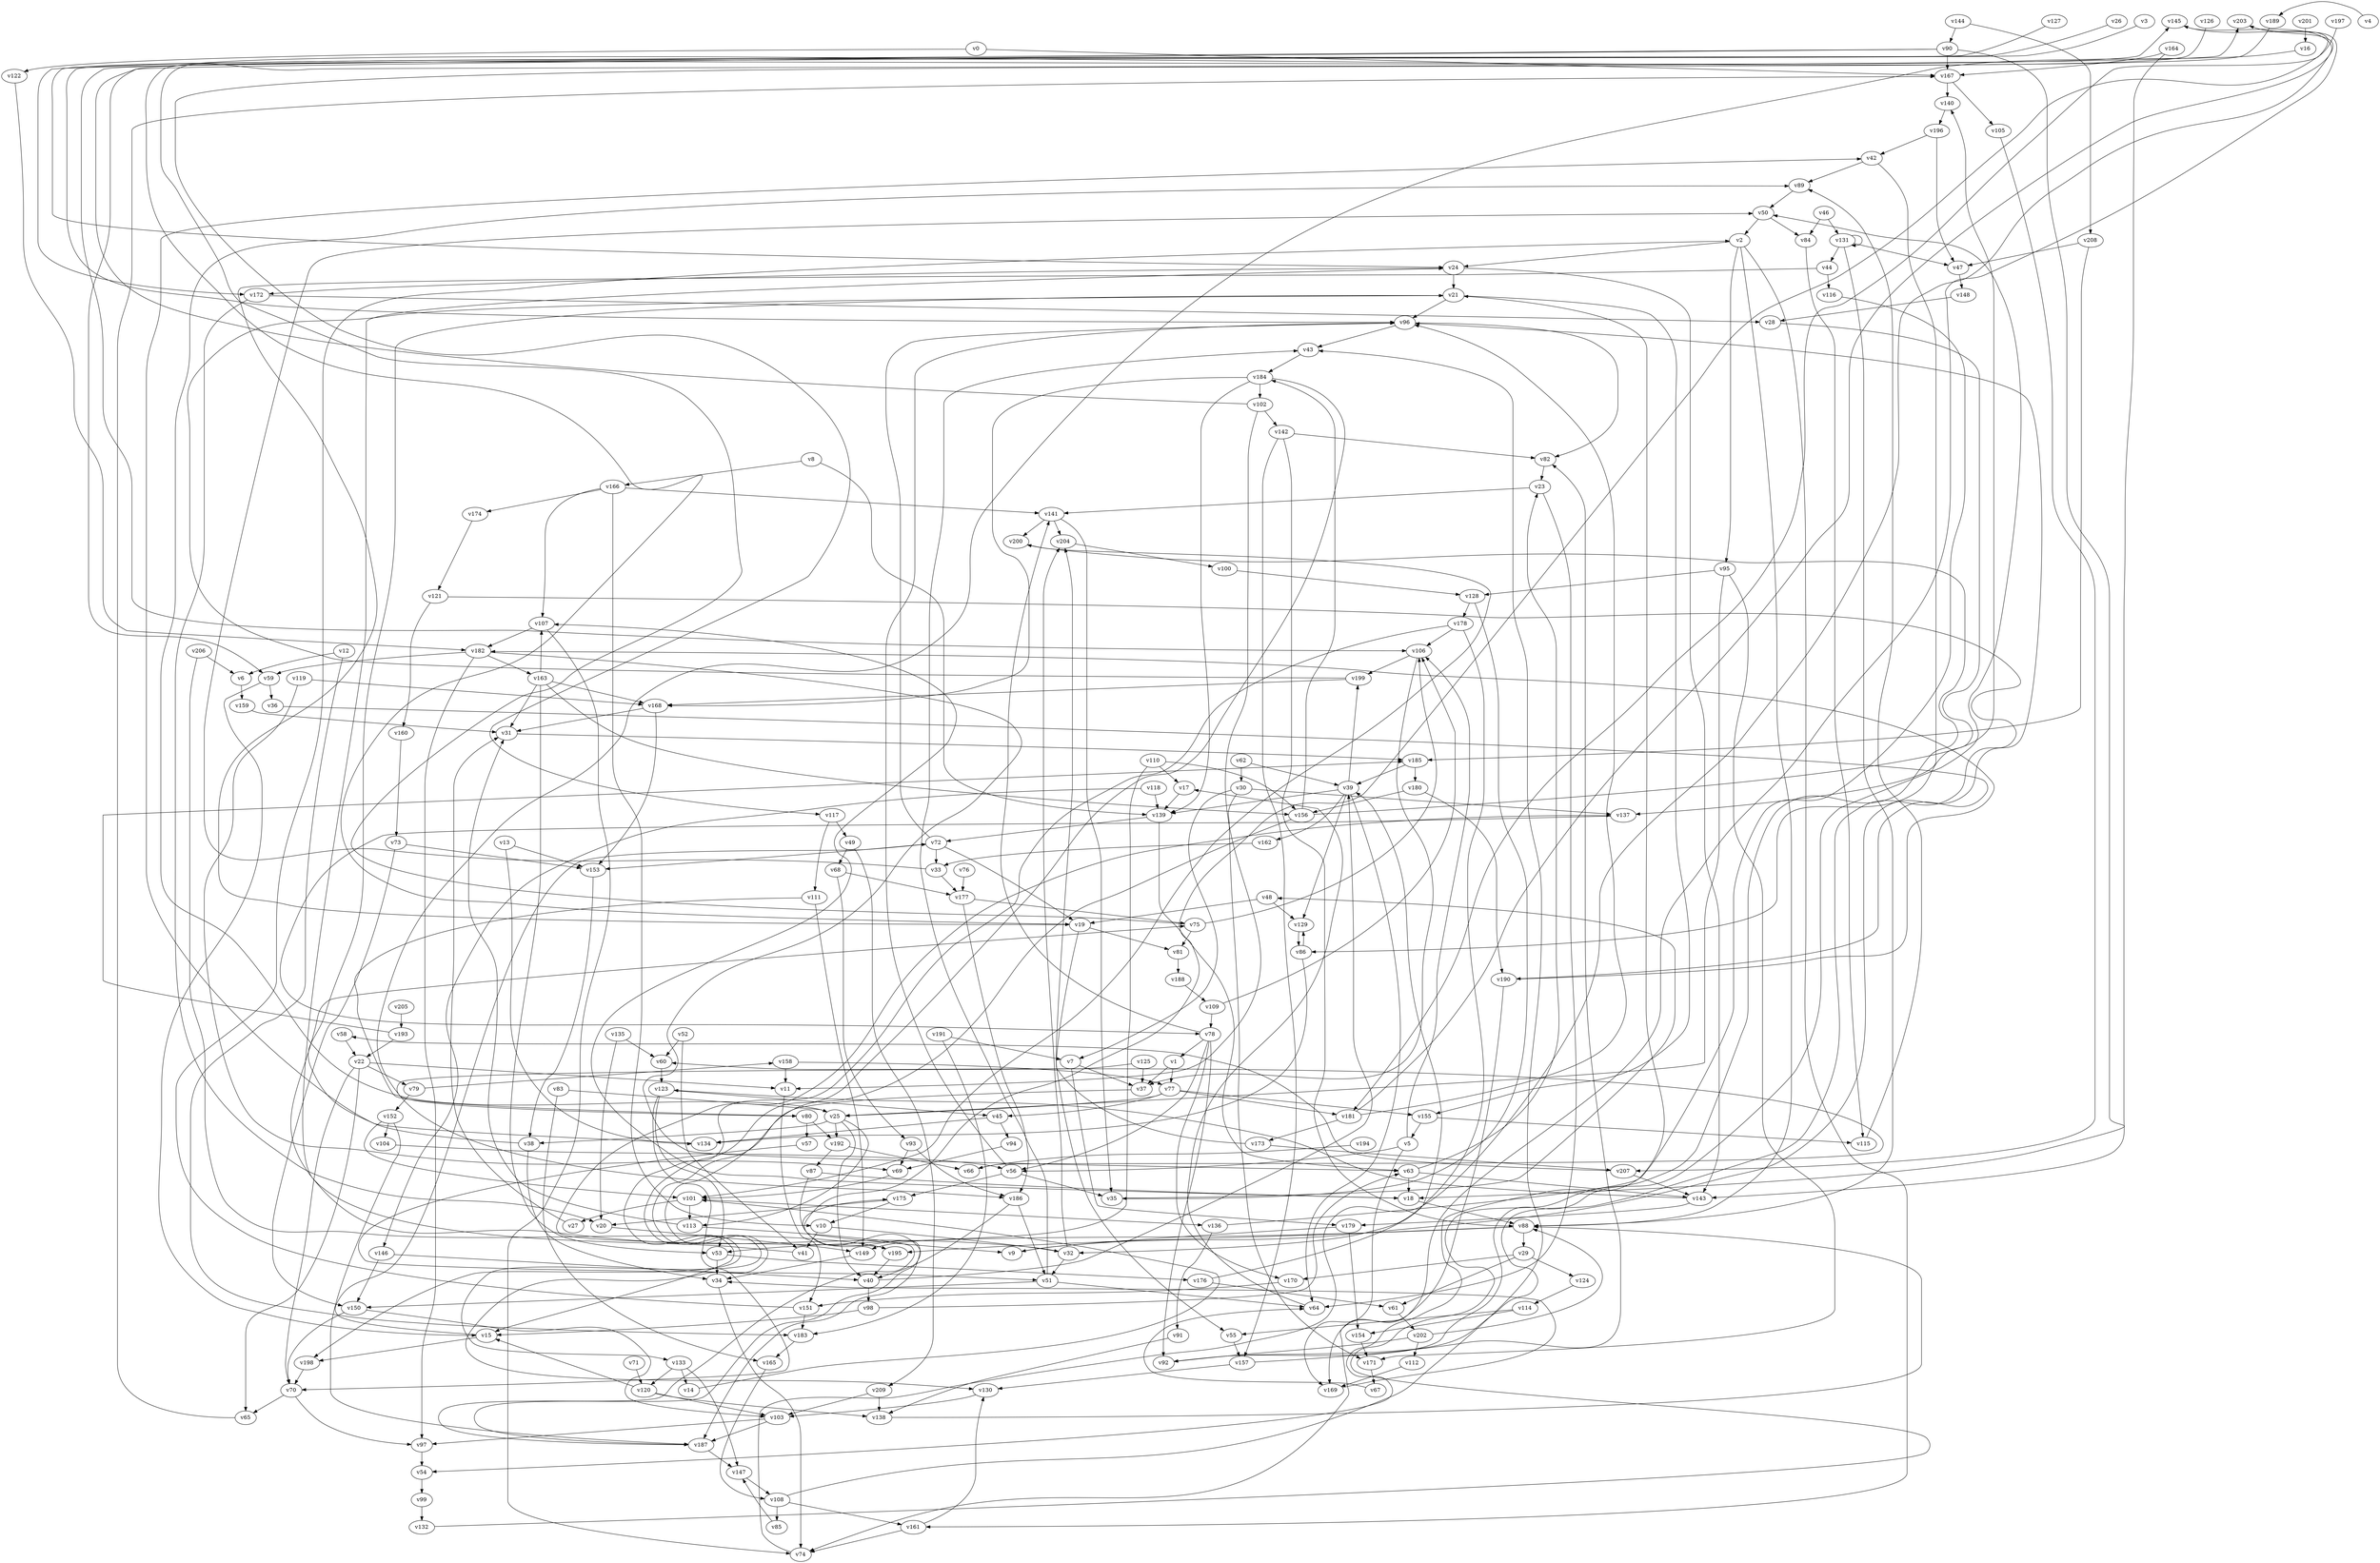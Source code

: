 // Benchmark game 311 - 210 vertices
// time_bound: 7
// targets: v156
digraph G {
    v0 [name="v0", player=0];
    v1 [name="v1", player=1];
    v2 [name="v2", player=0];
    v3 [name="v3", player=1];
    v4 [name="v4", player=0];
    v5 [name="v5", player=0];
    v6 [name="v6", player=0];
    v7 [name="v7", player=1];
    v8 [name="v8", player=1];
    v9 [name="v9", player=1];
    v10 [name="v10", player=0];
    v11 [name="v11", player=0];
    v12 [name="v12", player=1];
    v13 [name="v13", player=0];
    v14 [name="v14", player=1];
    v15 [name="v15", player=0];
    v16 [name="v16", player=1];
    v17 [name="v17", player=1];
    v18 [name="v18", player=1];
    v19 [name="v19", player=1];
    v20 [name="v20", player=0];
    v21 [name="v21", player=1];
    v22 [name="v22", player=1];
    v23 [name="v23", player=1];
    v24 [name="v24", player=0];
    v25 [name="v25", player=1];
    v26 [name="v26", player=0];
    v27 [name="v27", player=1];
    v28 [name="v28", player=0];
    v29 [name="v29", player=1];
    v30 [name="v30", player=0];
    v31 [name="v31", player=1];
    v32 [name="v32", player=1];
    v33 [name="v33", player=1];
    v34 [name="v34", player=1];
    v35 [name="v35", player=1];
    v36 [name="v36", player=1];
    v37 [name="v37", player=1];
    v38 [name="v38", player=1];
    v39 [name="v39", player=1];
    v40 [name="v40", player=1];
    v41 [name="v41", player=0];
    v42 [name="v42", player=1];
    v43 [name="v43", player=0];
    v44 [name="v44", player=0];
    v45 [name="v45", player=1];
    v46 [name="v46", player=1];
    v47 [name="v47", player=1];
    v48 [name="v48", player=0];
    v49 [name="v49", player=0];
    v50 [name="v50", player=0];
    v51 [name="v51", player=0];
    v52 [name="v52", player=0];
    v53 [name="v53", player=0];
    v54 [name="v54", player=1];
    v55 [name="v55", player=1];
    v56 [name="v56", player=0];
    v57 [name="v57", player=1];
    v58 [name="v58", player=1];
    v59 [name="v59", player=0];
    v60 [name="v60", player=1];
    v61 [name="v61", player=1];
    v62 [name="v62", player=0];
    v63 [name="v63", player=0];
    v64 [name="v64", player=1];
    v65 [name="v65", player=0];
    v66 [name="v66", player=0];
    v67 [name="v67", player=1];
    v68 [name="v68", player=1];
    v69 [name="v69", player=1];
    v70 [name="v70", player=1];
    v71 [name="v71", player=1];
    v72 [name="v72", player=0];
    v73 [name="v73", player=1];
    v74 [name="v74", player=0];
    v75 [name="v75", player=1];
    v76 [name="v76", player=0];
    v77 [name="v77", player=0];
    v78 [name="v78", player=1];
    v79 [name="v79", player=0];
    v80 [name="v80", player=0];
    v81 [name="v81", player=1];
    v82 [name="v82", player=1];
    v83 [name="v83", player=1];
    v84 [name="v84", player=1];
    v85 [name="v85", player=0];
    v86 [name="v86", player=1];
    v87 [name="v87", player=1];
    v88 [name="v88", player=1];
    v89 [name="v89", player=1];
    v90 [name="v90", player=1];
    v91 [name="v91", player=0];
    v92 [name="v92", player=1];
    v93 [name="v93", player=1];
    v94 [name="v94", player=0];
    v95 [name="v95", player=0];
    v96 [name="v96", player=1];
    v97 [name="v97", player=0];
    v98 [name="v98", player=0];
    v99 [name="v99", player=1];
    v100 [name="v100", player=1];
    v101 [name="v101", player=0];
    v102 [name="v102", player=0];
    v103 [name="v103", player=0];
    v104 [name="v104", player=0];
    v105 [name="v105", player=0];
    v106 [name="v106", player=0];
    v107 [name="v107", player=0];
    v108 [name="v108", player=1];
    v109 [name="v109", player=1];
    v110 [name="v110", player=0];
    v111 [name="v111", player=0];
    v112 [name="v112", player=0];
    v113 [name="v113", player=1];
    v114 [name="v114", player=0];
    v115 [name="v115", player=0];
    v116 [name="v116", player=0];
    v117 [name="v117", player=0];
    v118 [name="v118", player=1];
    v119 [name="v119", player=0];
    v120 [name="v120", player=1];
    v121 [name="v121", player=1];
    v122 [name="v122", player=0];
    v123 [name="v123", player=0];
    v124 [name="v124", player=0];
    v125 [name="v125", player=1];
    v126 [name="v126", player=0];
    v127 [name="v127", player=0];
    v128 [name="v128", player=0];
    v129 [name="v129", player=0];
    v130 [name="v130", player=0];
    v131 [name="v131", player=1];
    v132 [name="v132", player=0];
    v133 [name="v133", player=1];
    v134 [name="v134", player=0];
    v135 [name="v135", player=1];
    v136 [name="v136", player=1];
    v137 [name="v137", player=1];
    v138 [name="v138", player=1];
    v139 [name="v139", player=0];
    v140 [name="v140", player=0];
    v141 [name="v141", player=1];
    v142 [name="v142", player=1];
    v143 [name="v143", player=1];
    v144 [name="v144", player=1];
    v145 [name="v145", player=1];
    v146 [name="v146", player=0];
    v147 [name="v147", player=0];
    v148 [name="v148", player=0];
    v149 [name="v149", player=1];
    v150 [name="v150", player=1];
    v151 [name="v151", player=0];
    v152 [name="v152", player=0];
    v153 [name="v153", player=0];
    v154 [name="v154", player=1];
    v155 [name="v155", player=0];
    v156 [name="v156", player=1, target=1];
    v157 [name="v157", player=0];
    v158 [name="v158", player=1];
    v159 [name="v159", player=1];
    v160 [name="v160", player=1];
    v161 [name="v161", player=1];
    v162 [name="v162", player=0];
    v163 [name="v163", player=1];
    v164 [name="v164", player=0];
    v165 [name="v165", player=0];
    v166 [name="v166", player=0];
    v167 [name="v167", player=0];
    v168 [name="v168", player=0];
    v169 [name="v169", player=0];
    v170 [name="v170", player=1];
    v171 [name="v171", player=0];
    v172 [name="v172", player=1];
    v173 [name="v173", player=1];
    v174 [name="v174", player=0];
    v175 [name="v175", player=1];
    v176 [name="v176", player=0];
    v177 [name="v177", player=1];
    v178 [name="v178", player=0];
    v179 [name="v179", player=1];
    v180 [name="v180", player=0];
    v181 [name="v181", player=0];
    v182 [name="v182", player=0];
    v183 [name="v183", player=1];
    v184 [name="v184", player=0];
    v185 [name="v185", player=0];
    v186 [name="v186", player=0];
    v187 [name="v187", player=1];
    v188 [name="v188", player=0];
    v189 [name="v189", player=1];
    v190 [name="v190", player=0];
    v191 [name="v191", player=0];
    v192 [name="v192", player=0];
    v193 [name="v193", player=1];
    v194 [name="v194", player=1];
    v195 [name="v195", player=0];
    v196 [name="v196", player=0];
    v197 [name="v197", player=1];
    v198 [name="v198", player=0];
    v199 [name="v199", player=1];
    v200 [name="v200", player=0];
    v201 [name="v201", player=1];
    v202 [name="v202", player=0];
    v203 [name="v203", player=0];
    v204 [name="v204", player=1];
    v205 [name="v205", player=1];
    v206 [name="v206", player=1];
    v207 [name="v207", player=1];
    v208 [name="v208", player=1];
    v209 [name="v209", player=0];

    v0 -> v122;
    v1 -> v37;
    v2 -> v95;
    v3 -> v106 [constraint="t mod 4 == 2"];
    v4 -> v189 [constraint="t mod 2 == 1"];
    v5 -> v56;
    v6 -> v159;
    v7 -> v179;
    v8 -> v166;
    v9 -> v96 [constraint="t mod 2 == 0"];
    v10 -> v41;
    v11 -> v151;
    v12 -> v6;
    v13 -> v134;
    v14 -> v101 [constraint="t mod 3 == 0"];
    v15 -> v72 [constraint="t < 12"];
    v16 -> v186 [constraint="t >= 5"];
    v17 -> v139;
    v18 -> v107 [constraint="t mod 2 == 1"];
    v19 -> v55;
    v20 -> v149;
    v21 -> v96;
    v22 -> v65;
    v23 -> v141;
    v24 -> v172;
    v25 -> v113;
    v26 -> v96 [constraint="t < 8"];
    v27 -> v31;
    v28 -> v86 [constraint="t < 9"];
    v29 -> v61;
    v30 -> v7;
    v31 -> v185;
    v32 -> v75 [constraint="t >= 1"];
    v33 -> v177;
    v34 -> v74;
    v35 -> v48 [constraint="t >= 4"];
    v36 -> v190 [constraint="t mod 5 == 1"];
    v37 -> v133 [constraint="t < 12"];
    v38 -> v34;
    v39 -> v64;
    v40 -> v39;
    v41 -> v24;
    v42 -> v89;
    v43 -> v184;
    v44 -> v19 [constraint="t mod 2 == 1"];
    v45 -> v94;
    v46 -> v84;
    v47 -> v148;
    v48 -> v19;
    v49 -> v68;
    v50 -> v84;
    v51 -> v150;
    v52 -> v60;
    v53 -> v176;
    v54 -> v99;
    v55 -> v157;
    v56 -> v35;
    v57 -> v51 [constraint="t mod 4 == 1"];
    v58 -> v22;
    v59 -> v15;
    v60 -> v123;
    v61 -> v202;
    v62 -> v39;
    v63 -> v143;
    v64 -> v17 [constraint="t >= 4"];
    v65 -> v167;
    v66 -> v60 [constraint="t >= 5"];
    v67 -> v64 [constraint="t < 5"];
    v68 -> v177;
    v69 -> v101;
    v70 -> v97;
    v71 -> v120;
    v72 -> v96;
    v73 -> v153;
    v74 -> v145 [constraint="t >= 2"];
    v75 -> v203 [constraint="t < 14"];
    v76 -> v177;
    v77 -> v181;
    v78 -> v170;
    v79 -> v158 [constraint="t < 12"];
    v80 -> v192;
    v81 -> v188;
    v82 -> v23;
    v83 -> v25;
    v84 -> v115;
    v85 -> v147;
    v86 -> v134;
    v87 -> v18;
    v88 -> v195;
    v89 -> v50;
    v90 -> v167;
    v91 -> v138;
    v92 -> v50 [constraint="t < 5"];
    v93 -> v69;
    v94 -> v69;
    v95 -> v128;
    v96 -> v43;
    v97 -> v54;
    v98 -> v63;
    v99 -> v132;
    v100 -> v128;
    v101 -> v27;
    v102 -> v145 [constraint="t mod 3 == 1"];
    v103 -> v97;
    v104 -> v56;
    v105 -> v207;
    v106 -> v37;
    v107 -> v182;
    v108 -> v161;
    v109 -> v78;
    v110 -> v17;
    v111 -> v80 [constraint="t < 11"];
    v112 -> v169;
    v113 -> v187 [constraint="t mod 4 == 3"];
    v114 -> v55;
    v115 -> v89;
    v116 -> v54 [constraint="t < 11"];
    v117 -> v49;
    v118 -> v146 [constraint="t mod 5 == 2"];
    v119 -> v69;
    v120 -> v15 [constraint="t < 12"];
    v121 -> v92 [constraint="t < 10"];
    v122 -> v182 [constraint="t mod 2 == 1"];
    v123 -> v53;
    v124 -> v114;
    v125 -> v80 [constraint="t < 15"];
    v126 -> v19 [constraint="t mod 5 == 3"];
    v127 -> v24 [constraint="t >= 1"];
    v128 -> v178;
    v129 -> v86;
    v130 -> v103;
    v131 -> v47;
    v132 -> v200 [constraint="t >= 3"];
    v133 -> v147;
    v134 -> v42;
    v135 -> v60;
    v136 -> v21;
    v137 -> v78 [constraint="t mod 4 == 2"];
    v138 -> v88 [constraint="t >= 3"];
    v139 -> v72;
    v140 -> v196;
    v141 -> v200;
    v142 -> v88;
    v143 -> v123 [constraint="t mod 2 == 1"];
    v144 -> v90;
    v145 -> v181 [constraint="t >= 2"];
    v146 -> v40;
    v147 -> v108;
    v148 -> v28;
    v149 -> v34 [constraint="t >= 3"];
    v150 -> v103 [constraint="t mod 5 == 2"];
    v151 -> v183;
    v152 -> v104;
    v153 -> v38;
    v154 -> v171;
    v155 -> v5;
    v156 -> v130 [constraint="t mod 4 == 3"];
    v157 -> v82;
    v158 -> v77 [constraint="t mod 3 == 1"];
    v159 -> v31;
    v160 -> v73;
    v161 -> v130;
    v162 -> v33;
    v163 -> v107;
    v164 -> v143;
    v165 -> v108 [constraint="t >= 4"];
    v166 -> v141;
    v167 -> v105;
    v168 -> v153;
    v169 -> v34 [constraint="t >= 3"];
    v170 -> v151;
    v171 -> v67;
    v172 -> v28;
    v173 -> v204;
    v174 -> v121;
    v175 -> v10;
    v176 -> v39;
    v177 -> v75;
    v178 -> v15 [constraint="t >= 3"];
    v179 -> v154;
    v180 -> v156;
    v181 -> v203 [constraint="t < 6"];
    v182 -> v63 [constraint="t mod 3 == 2"];
    v183 -> v165;
    v184 -> v198 [constraint="t >= 5"];
    v185 -> v180;
    v186 -> v40;
    v187 -> v175 [constraint="t mod 2 == 1"];
    v188 -> v109;
    v189 -> v117 [constraint="t mod 5 == 2"];
    v190 -> v182 [constraint="t < 14"];
    v191 -> v7;
    v192 -> v66;
    v193 -> v185 [constraint="t < 9"];
    v194 -> v66;
    v195 -> v137 [constraint="t mod 3 == 2"];
    v196 -> v47;
    v197 -> v187 [constraint="t < 9"];
    v198 -> v70;
    v199 -> v21 [constraint="t >= 5"];
    v200 -> v101 [constraint="t mod 3 == 2"];
    v201 -> v16;
    v202 -> v112;
    v203 -> v74 [constraint="t < 6"];
    v204 -> v100;
    v205 -> v193;
    v206 -> v195;
    v207 -> v58 [constraint="t < 9"];
    v208 -> v47;
    v209 -> v138;
    v25 -> v89;
    v141 -> v204;
    v5 -> v169;
    v102 -> v142;
    v110 -> v149;
    v136 -> v91;
    v143 -> v179;
    v180 -> v190;
    v25 -> v192;
    v151 -> v2;
    v120 -> v138;
    v22 -> v11;
    v120 -> v103;
    v131 -> v88;
    v86 -> v129;
    v59 -> v36;
    v207 -> v143;
    v135 -> v20;
    v156 -> v140;
    v32 -> v204;
    v51 -> v43;
    v182 -> v59;
    v87 -> v9;
    v93 -> v186;
    v77 -> v45;
    v75 -> v81;
    v128 -> v35;
    v209 -> v103;
    v168 -> v31;
    v2 -> v24;
    v133 -> v14;
    v123 -> v45;
    v113 -> v31;
    v25 -> v40;
    v32 -> v51;
    v13 -> v153;
    v77 -> v155;
    v208 -> v185;
    v73 -> v150;
    v52 -> v41;
    v167 -> v140;
    v175 -> v20;
    v176 -> v61;
    v182 -> v163;
    v0 -> v167;
    v48 -> v129;
    v63 -> v18;
    v161 -> v74;
    v184 -> v168;
    v78 -> v141;
    v39 -> v162;
    v111 -> v149;
    v98 -> v15;
    v131 -> v44;
    v108 -> v85;
    v80 -> v57;
    v142 -> v82;
    v192 -> v87;
    v155 -> v115;
    v45 -> v134;
    v185 -> v39;
    v30 -> v171;
    v12 -> v183;
    v157 -> v130;
    v173 -> v207;
    v90 -> v59;
    v29 -> v124;
    v114 -> v154;
    v119 -> v168;
    v24 -> v143;
    v8 -> v139;
    v25 -> v38;
    v164 -> v167;
    v158 -> v11;
    v142 -> v157;
    v186 -> v51;
    v163 -> v31;
    v90 -> v18;
    v199 -> v168;
    v29 -> v170;
    v181 -> v96;
    v96 -> v82;
    v56 -> v175;
    v88 -> v53;
    v79 -> v152;
    v109 -> v106;
    v144 -> v208;
    v39 -> v139;
    v53 -> v34;
    v49 -> v209;
    v22 -> v70;
    v177 -> v186;
    v166 -> v10;
    v7 -> v37;
    v179 -> v9;
    v77 -> v25;
    v184 -> v102;
    v206 -> v6;
    v166 -> v174;
    v150 -> v70;
    v191 -> v183;
    v107 -> v74;
    v56 -> v96;
    v22 -> v79;
    v117 -> v111;
    v202 -> v92;
    v23 -> v64;
    v50 -> v2;
    v51 -> v64;
    v190 -> v169;
    v70 -> v65;
    v83 -> v165;
    v2 -> v88;
    v178 -> v32;
    v178 -> v106;
    v123 -> v70;
    v141 -> v35;
    v152 -> v101;
    v184 -> v139;
    v166 -> v107;
    v19 -> v81;
    v156 -> v184;
    v146 -> v150;
    v121 -> v160;
    v193 -> v22;
    v21 -> v155;
    v187 -> v147;
    v10 -> v32;
    v44 -> v116;
    v62 -> v30;
    v101 -> v113;
    v72 -> v153;
    v88 -> v29;
    v131 -> v131;
    v101 -> v136;
    v163 -> v168;
    v75 -> v106;
    v5 -> v106;
    v182 -> v97;
    v106 -> v199;
    v15 -> v198;
    v90 -> v172;
    v42 -> v137;
    v202 -> v88;
    v78 -> v56;
    v172 -> v20;
    v139 -> v63;
    v33 -> v50;
    v39 -> v199;
    v78 -> v92;
    v125 -> v37;
    v196 -> v42;
    v40 -> v98;
    v152 -> v187;
    v95 -> v171;
    v195 -> v40;
    v46 -> v131;
    v39 -> v129;
    v102 -> v11;
    v163 -> v53;
    v72 -> v19;
    v38 -> v21;
    v133 -> v120;
    v103 -> v187;
    v163 -> v156;
    v95 -> v25;
    v24 -> v21;
    v1 -> v77;
    v72 -> v33;
    v110 -> v156;
    v118 -> v139;
    v18 -> v88;
    v68 -> v93;
    v181 -> v173;
    v2 -> v161;
    v30 -> v137;
    v63 -> v23;
    v78 -> v1;
    v108 -> v43;
}
